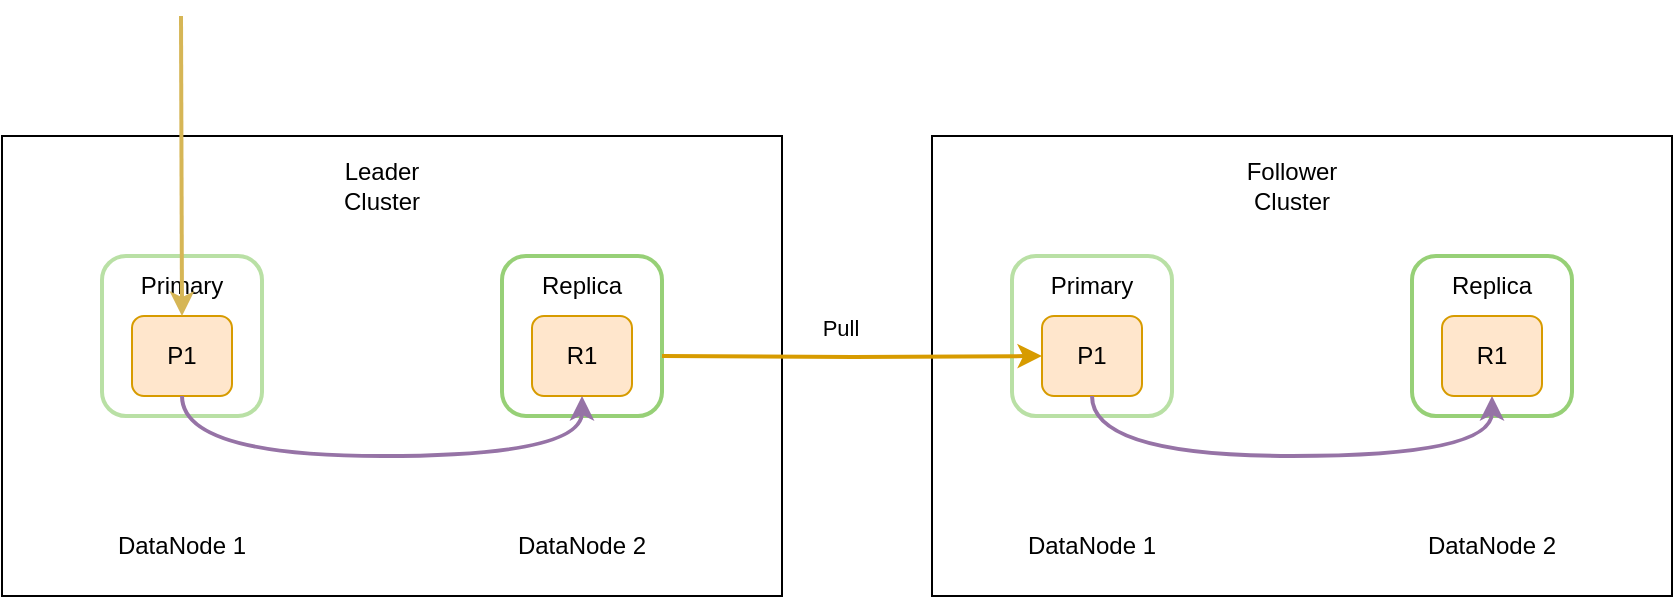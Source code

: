 <mxfile version="20.3.7" type="github">
  <diagram id="MVOgTEpBMSaW_dXMN9q5" name="第 1 页">
    <mxGraphModel dx="1186" dy="614" grid="0" gridSize="10" guides="1" tooltips="1" connect="1" arrows="1" fold="1" page="0" pageScale="1" pageWidth="1169" pageHeight="1654" math="0" shadow="0">
      <root>
        <mxCell id="0" />
        <mxCell id="1" parent="0" />
        <mxCell id="vm4JcGR6rxVCY00dy5hP-1" value="" style="rounded=0;whiteSpace=wrap;html=1;strokeWidth=1;" vertex="1" parent="1">
          <mxGeometry x="160" y="230" width="390" height="230" as="geometry" />
        </mxCell>
        <mxCell id="vm4JcGR6rxVCY00dy5hP-2" value="" style="whiteSpace=wrap;html=1;aspect=fixed;strokeWidth=2;strokeColor=#B9E0A5;rounded=1;" vertex="1" parent="1">
          <mxGeometry x="210" y="290" width="80" height="80" as="geometry" />
        </mxCell>
        <mxCell id="vm4JcGR6rxVCY00dy5hP-3" value="P1" style="rounded=1;whiteSpace=wrap;html=1;fillColor=#ffe6cc;strokeColor=#d79b00;" vertex="1" parent="1">
          <mxGeometry x="225" y="320" width="50" height="40" as="geometry" />
        </mxCell>
        <mxCell id="vm4JcGR6rxVCY00dy5hP-4" value="Primary" style="text;html=1;strokeColor=none;fillColor=none;align=center;verticalAlign=middle;whiteSpace=wrap;rounded=0;" vertex="1" parent="1">
          <mxGeometry x="220" y="290" width="60" height="30" as="geometry" />
        </mxCell>
        <mxCell id="vm4JcGR6rxVCY00dy5hP-5" value="" style="whiteSpace=wrap;html=1;aspect=fixed;rounded=1;strokeWidth=2;strokeColor=#97D077;" vertex="1" parent="1">
          <mxGeometry x="410" y="290" width="80" height="80" as="geometry" />
        </mxCell>
        <mxCell id="vm4JcGR6rxVCY00dy5hP-7" value="Replica" style="text;html=1;strokeColor=none;fillColor=none;align=center;verticalAlign=middle;whiteSpace=wrap;rounded=0;" vertex="1" parent="1">
          <mxGeometry x="420" y="290" width="60" height="30" as="geometry" />
        </mxCell>
        <mxCell id="vm4JcGR6rxVCY00dy5hP-9" value="R1" style="rounded=1;whiteSpace=wrap;html=1;fillColor=#ffe6cc;strokeColor=#d79b00;" vertex="1" parent="1">
          <mxGeometry x="425" y="320" width="50" height="40" as="geometry" />
        </mxCell>
        <mxCell id="vm4JcGR6rxVCY00dy5hP-11" value="" style="endArrow=classic;html=1;rounded=0;entryX=0.5;entryY=1;entryDx=0;entryDy=0;fillColor=#fff2cc;strokeColor=#d6b656;strokeWidth=2;" edge="1" parent="1" target="vm4JcGR6rxVCY00dy5hP-4">
          <mxGeometry width="50" height="50" relative="1" as="geometry">
            <mxPoint x="249.5" y="170" as="sourcePoint" />
            <mxPoint x="249.5" y="290" as="targetPoint" />
          </mxGeometry>
        </mxCell>
        <mxCell id="vm4JcGR6rxVCY00dy5hP-13" style="edgeStyle=orthogonalEdgeStyle;curved=1;orthogonalLoop=1;jettySize=auto;html=1;exitX=0.5;exitY=1;exitDx=0;exitDy=0;elbow=vertical;fillColor=#e1d5e7;strokeColor=#9673a6;strokeWidth=2;" edge="1" parent="1" source="vm4JcGR6rxVCY00dy5hP-3">
          <mxGeometry relative="1" as="geometry">
            <mxPoint x="450" y="360" as="targetPoint" />
            <Array as="points">
              <mxPoint x="250" y="390" />
              <mxPoint x="450" y="390" />
            </Array>
          </mxGeometry>
        </mxCell>
        <mxCell id="vm4JcGR6rxVCY00dy5hP-14" value="DataNode 1" style="text;html=1;strokeColor=none;fillColor=none;align=center;verticalAlign=middle;whiteSpace=wrap;rounded=0;strokeWidth=2;" vertex="1" parent="1">
          <mxGeometry x="210" y="420" width="80" height="30" as="geometry" />
        </mxCell>
        <mxCell id="vm4JcGR6rxVCY00dy5hP-15" value="DataNode 2" style="text;html=1;strokeColor=none;fillColor=none;align=center;verticalAlign=middle;whiteSpace=wrap;rounded=0;strokeWidth=2;" vertex="1" parent="1">
          <mxGeometry x="410" y="420" width="80" height="30" as="geometry" />
        </mxCell>
        <mxCell id="vm4JcGR6rxVCY00dy5hP-16" value="Leader Cluster" style="text;html=1;strokeColor=none;fillColor=none;align=center;verticalAlign=middle;whiteSpace=wrap;rounded=0;strokeWidth=2;" vertex="1" parent="1">
          <mxGeometry x="320" y="240" width="60" height="30" as="geometry" />
        </mxCell>
        <mxCell id="vm4JcGR6rxVCY00dy5hP-17" value="" style="rounded=0;whiteSpace=wrap;html=1;strokeWidth=1;" vertex="1" parent="1">
          <mxGeometry x="625" y="230" width="370" height="230" as="geometry" />
        </mxCell>
        <mxCell id="vm4JcGR6rxVCY00dy5hP-18" value="" style="whiteSpace=wrap;html=1;aspect=fixed;strokeWidth=2;strokeColor=#B9E0A5;rounded=1;" vertex="1" parent="1">
          <mxGeometry x="665" y="290" width="80" height="80" as="geometry" />
        </mxCell>
        <mxCell id="vm4JcGR6rxVCY00dy5hP-19" value="P1" style="rounded=1;whiteSpace=wrap;html=1;fillColor=#ffe6cc;strokeColor=#d79b00;" vertex="1" parent="1">
          <mxGeometry x="680" y="320" width="50" height="40" as="geometry" />
        </mxCell>
        <mxCell id="vm4JcGR6rxVCY00dy5hP-20" value="Primary" style="text;html=1;strokeColor=none;fillColor=none;align=center;verticalAlign=middle;whiteSpace=wrap;rounded=0;" vertex="1" parent="1">
          <mxGeometry x="675" y="290" width="60" height="30" as="geometry" />
        </mxCell>
        <mxCell id="vm4JcGR6rxVCY00dy5hP-21" value="" style="whiteSpace=wrap;html=1;aspect=fixed;rounded=1;strokeWidth=2;strokeColor=#97D077;" vertex="1" parent="1">
          <mxGeometry x="865" y="290" width="80" height="80" as="geometry" />
        </mxCell>
        <mxCell id="vm4JcGR6rxVCY00dy5hP-22" value="Replica" style="text;html=1;strokeColor=none;fillColor=none;align=center;verticalAlign=middle;whiteSpace=wrap;rounded=0;" vertex="1" parent="1">
          <mxGeometry x="875" y="290" width="60" height="30" as="geometry" />
        </mxCell>
        <mxCell id="vm4JcGR6rxVCY00dy5hP-23" value="R1" style="rounded=1;whiteSpace=wrap;html=1;fillColor=#ffe6cc;strokeColor=#d79b00;" vertex="1" parent="1">
          <mxGeometry x="880" y="320" width="50" height="40" as="geometry" />
        </mxCell>
        <mxCell id="vm4JcGR6rxVCY00dy5hP-24" style="edgeStyle=orthogonalEdgeStyle;curved=1;orthogonalLoop=1;jettySize=auto;html=1;exitX=0.5;exitY=1;exitDx=0;exitDy=0;elbow=vertical;fillColor=#e1d5e7;strokeColor=#9673a6;strokeWidth=2;" edge="1" parent="1" source="vm4JcGR6rxVCY00dy5hP-19">
          <mxGeometry relative="1" as="geometry">
            <mxPoint x="905" y="360" as="targetPoint" />
            <Array as="points">
              <mxPoint x="705" y="390" />
              <mxPoint x="905" y="390" />
            </Array>
          </mxGeometry>
        </mxCell>
        <mxCell id="vm4JcGR6rxVCY00dy5hP-25" value="DataNode 1" style="text;html=1;strokeColor=none;fillColor=none;align=center;verticalAlign=middle;whiteSpace=wrap;rounded=0;strokeWidth=2;" vertex="1" parent="1">
          <mxGeometry x="665" y="420" width="80" height="30" as="geometry" />
        </mxCell>
        <mxCell id="vm4JcGR6rxVCY00dy5hP-26" value="DataNode 2" style="text;html=1;strokeColor=none;fillColor=none;align=center;verticalAlign=middle;whiteSpace=wrap;rounded=0;strokeWidth=2;" vertex="1" parent="1">
          <mxGeometry x="865" y="420" width="80" height="30" as="geometry" />
        </mxCell>
        <mxCell id="vm4JcGR6rxVCY00dy5hP-27" value="Follower&lt;br&gt;Cluster" style="text;html=1;strokeColor=none;fillColor=none;align=center;verticalAlign=middle;whiteSpace=wrap;rounded=0;strokeWidth=2;" vertex="1" parent="1">
          <mxGeometry x="775" y="240" width="60" height="30" as="geometry" />
        </mxCell>
        <mxCell id="vm4JcGR6rxVCY00dy5hP-28" style="edgeStyle=orthogonalEdgeStyle;rounded=0;orthogonalLoop=1;jettySize=auto;html=1;exitX=1;exitY=0.5;exitDx=0;exitDy=0;entryX=0;entryY=0.5;entryDx=0;entryDy=0;strokeWidth=2;fillColor=#ffe6cc;strokeColor=#d79b00;" edge="1" parent="1" target="vm4JcGR6rxVCY00dy5hP-19">
          <mxGeometry relative="1" as="geometry">
            <mxPoint x="490" y="340" as="sourcePoint" />
          </mxGeometry>
        </mxCell>
        <mxCell id="vm4JcGR6rxVCY00dy5hP-29" value="Pull" style="edgeLabel;html=1;align=center;verticalAlign=middle;resizable=0;points=[];" vertex="1" connectable="0" parent="vm4JcGR6rxVCY00dy5hP-28">
          <mxGeometry x="-0.116" y="-1" relative="1" as="geometry">
            <mxPoint x="5" y="-16" as="offset" />
          </mxGeometry>
        </mxCell>
      </root>
    </mxGraphModel>
  </diagram>
</mxfile>
